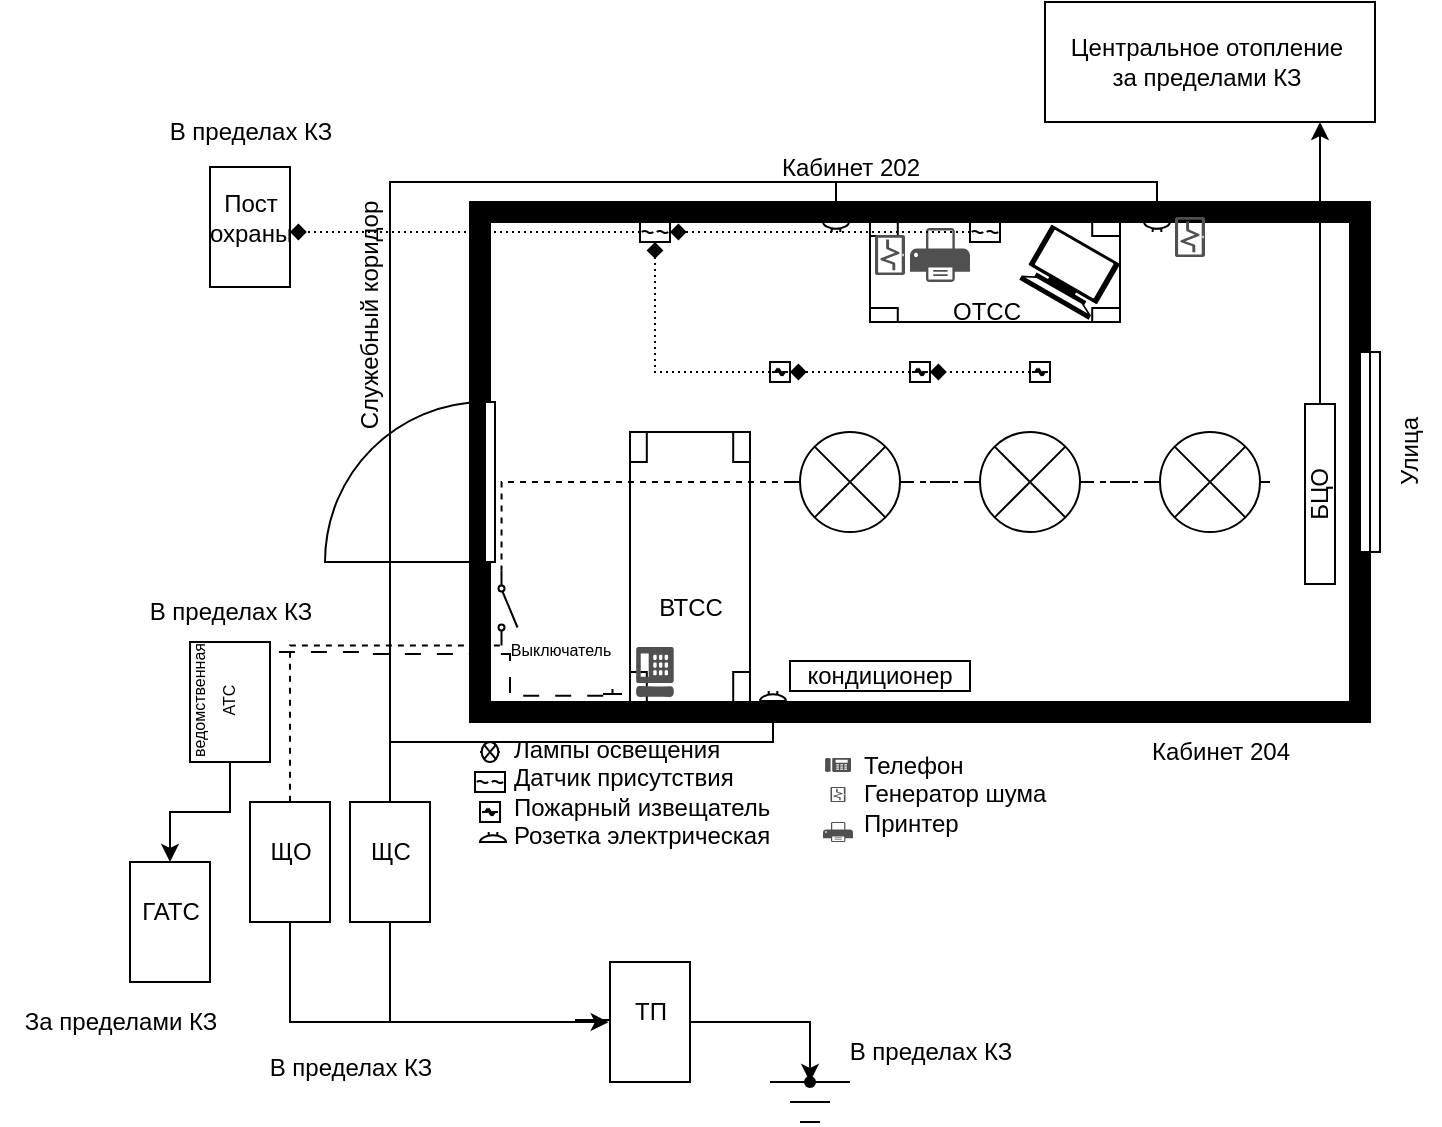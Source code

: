 <mxfile version="26.1.2">
  <diagram name="Страница — 1" id="oDKo9GKdf0j11t-g7U2y">
    <mxGraphModel dx="989" dy="552" grid="1" gridSize="10" guides="1" tooltips="1" connect="1" arrows="1" fold="1" page="1" pageScale="1" pageWidth="1169" pageHeight="827" math="0" shadow="0">
      <root>
        <mxCell id="0" />
        <mxCell id="1" parent="0" />
        <mxCell id="-pGwXgd0kDjmnPK5l3hb-1" value="" style="verticalLabelPosition=bottom;html=1;verticalAlign=top;align=center;shape=mxgraph.floorplan.room;fillColor=strokeColor;" vertex="1" parent="1">
          <mxGeometry x="280" y="280" width="450" height="260" as="geometry" />
        </mxCell>
        <mxCell id="-pGwXgd0kDjmnPK5l3hb-2" value="" style="verticalLabelPosition=bottom;html=1;verticalAlign=top;align=center;shape=mxgraph.floorplan.doorRight;aspect=fixed;rotation=90;" vertex="1" parent="1">
          <mxGeometry x="210" y="377.5" width="80" height="85" as="geometry" />
        </mxCell>
        <mxCell id="-pGwXgd0kDjmnPK5l3hb-3" value="" style="verticalLabelPosition=bottom;html=1;verticalAlign=top;align=center;shape=mxgraph.floorplan.window;rotation=-90;" vertex="1" parent="1">
          <mxGeometry x="680" y="400" width="100" height="10" as="geometry" />
        </mxCell>
        <mxCell id="-pGwXgd0kDjmnPK5l3hb-4" value="" style="verticalLabelPosition=bottom;html=1;verticalAlign=top;align=center;shape=mxgraph.floorplan.table;" vertex="1" parent="1">
          <mxGeometry x="480" y="290" width="125" height="50" as="geometry" />
        </mxCell>
        <mxCell id="-pGwXgd0kDjmnPK5l3hb-7" value="" style="verticalLabelPosition=bottom;html=1;verticalAlign=top;align=center;shape=mxgraph.floorplan.table;rotation=-90;" vertex="1" parent="1">
          <mxGeometry x="322.5" y="432.5" width="135" height="60" as="geometry" />
        </mxCell>
        <mxCell id="-pGwXgd0kDjmnPK5l3hb-16" value="" style="sketch=0;pointerEvents=1;shadow=0;dashed=0;html=1;strokeColor=none;fillColor=#505050;labelPosition=center;verticalLabelPosition=bottom;verticalAlign=top;outlineConnect=0;align=center;shape=mxgraph.office.devices.phone_digital;rotation=-90;" vertex="1" parent="1">
          <mxGeometry x="360" y="505.5" width="25" height="19" as="geometry" />
        </mxCell>
        <mxCell id="-pGwXgd0kDjmnPK5l3hb-20" value="" style="shape=mxgraph.signs.tech.computer;html=1;pointerEvents=1;fillColor=#000000;strokeColor=none;verticalLabelPosition=bottom;verticalAlign=top;align=center;rotation=30;" vertex="1" parent="1">
          <mxGeometry x="560.001" y="298.996" width="40" height="32" as="geometry" />
        </mxCell>
        <mxCell id="-pGwXgd0kDjmnPK5l3hb-21" value="Служебный коридор" style="text;html=1;align=center;verticalAlign=middle;resizable=0;points=[];autosize=1;strokeColor=none;fillColor=none;rotation=-90;" vertex="1" parent="1">
          <mxGeometry x="160" y="322" width="140" height="30" as="geometry" />
        </mxCell>
        <mxCell id="-pGwXgd0kDjmnPK5l3hb-22" value="Кабинет 202" style="text;html=1;align=center;verticalAlign=middle;resizable=0;points=[];autosize=1;strokeColor=none;fillColor=none;" vertex="1" parent="1">
          <mxGeometry x="425" y="248" width="90" height="30" as="geometry" />
        </mxCell>
        <mxCell id="-pGwXgd0kDjmnPK5l3hb-23" value="Кабинет 204" style="text;html=1;align=center;verticalAlign=middle;resizable=0;points=[];autosize=1;strokeColor=none;fillColor=none;" vertex="1" parent="1">
          <mxGeometry x="610" y="540" width="90" height="30" as="geometry" />
        </mxCell>
        <mxCell id="-pGwXgd0kDjmnPK5l3hb-24" value="" style="sketch=0;pointerEvents=1;shadow=0;dashed=0;html=1;strokeColor=none;labelPosition=center;verticalLabelPosition=bottom;verticalAlign=top;align=center;fillColor=#505050;shape=mxgraph.mscae.intune.device_health;rotation=-90;" vertex="1" parent="1">
          <mxGeometry x="480" y="299" width="20" height="15" as="geometry" />
        </mxCell>
        <mxCell id="-pGwXgd0kDjmnPK5l3hb-25" value="" style="sketch=0;pointerEvents=1;shadow=0;dashed=0;html=1;strokeColor=none;labelPosition=center;verticalLabelPosition=bottom;verticalAlign=top;align=center;fillColor=#505050;shape=mxgraph.mscae.intune.device_health;rotation=-90;" vertex="1" parent="1">
          <mxGeometry x="630" y="290" width="20" height="15" as="geometry" />
        </mxCell>
        <mxCell id="-pGwXgd0kDjmnPK5l3hb-26" value="Улица" style="text;html=1;align=center;verticalAlign=middle;resizable=0;points=[];autosize=1;strokeColor=none;fillColor=none;rotation=-90;" vertex="1" parent="1">
          <mxGeometry x="720" y="390" width="60" height="30" as="geometry" />
        </mxCell>
        <mxCell id="-pGwXgd0kDjmnPK5l3hb-114" value="" style="edgeStyle=orthogonalEdgeStyle;rounded=0;orthogonalLoop=1;jettySize=auto;html=1;dashed=1;endArrow=none;startFill=0;" edge="1" parent="1" source="-pGwXgd0kDjmnPK5l3hb-27" target="-pGwXgd0kDjmnPK5l3hb-28">
          <mxGeometry relative="1" as="geometry" />
        </mxCell>
        <mxCell id="-pGwXgd0kDjmnPK5l3hb-27" value="" style="pointerEvents=1;verticalLabelPosition=bottom;shadow=0;dashed=0;align=center;html=1;verticalAlign=top;shape=mxgraph.electrical.miscellaneous.light_bulb;" vertex="1" parent="1">
          <mxGeometry x="620" y="395" width="60" height="50" as="geometry" />
        </mxCell>
        <mxCell id="-pGwXgd0kDjmnPK5l3hb-115" value="" style="edgeStyle=orthogonalEdgeStyle;rounded=0;orthogonalLoop=1;jettySize=auto;html=1;dashed=1;endArrow=none;startFill=0;" edge="1" parent="1" source="-pGwXgd0kDjmnPK5l3hb-28" target="-pGwXgd0kDjmnPK5l3hb-29">
          <mxGeometry relative="1" as="geometry" />
        </mxCell>
        <mxCell id="-pGwXgd0kDjmnPK5l3hb-28" value="" style="pointerEvents=1;verticalLabelPosition=bottom;shadow=0;dashed=0;align=center;html=1;verticalAlign=top;shape=mxgraph.electrical.miscellaneous.light_bulb;" vertex="1" parent="1">
          <mxGeometry x="530" y="395" width="60" height="50" as="geometry" />
        </mxCell>
        <mxCell id="-pGwXgd0kDjmnPK5l3hb-116" style="edgeStyle=orthogonalEdgeStyle;rounded=0;orthogonalLoop=1;jettySize=auto;html=1;dashed=1;endArrow=none;startFill=0;entryX=0;entryY=0.8;entryDx=0;entryDy=0;" edge="1" parent="1" source="-pGwXgd0kDjmnPK5l3hb-29" target="-pGwXgd0kDjmnPK5l3hb-119">
          <mxGeometry relative="1" as="geometry">
            <mxPoint x="320" y="420" as="targetPoint" />
          </mxGeometry>
        </mxCell>
        <mxCell id="-pGwXgd0kDjmnPK5l3hb-29" value="" style="pointerEvents=1;verticalLabelPosition=bottom;shadow=0;dashed=0;align=center;html=1;verticalAlign=top;shape=mxgraph.electrical.miscellaneous.light_bulb;" vertex="1" parent="1">
          <mxGeometry x="440" y="395" width="60" height="50" as="geometry" />
        </mxCell>
        <mxCell id="-pGwXgd0kDjmnPK5l3hb-30" value="" style="sketch=0;pointerEvents=1;shadow=0;dashed=0;html=1;strokeColor=none;fillColor=#505050;labelPosition=center;verticalLabelPosition=bottom;verticalAlign=top;outlineConnect=0;align=center;shape=mxgraph.office.devices.printer;" vertex="1" parent="1">
          <mxGeometry x="500" y="293" width="30" height="27" as="geometry" />
        </mxCell>
        <mxCell id="-pGwXgd0kDjmnPK5l3hb-95" value="кондиционер" style="shape=rect;dashed=0;shadow=0;html=1;whiteSpace=wrap;" vertex="1" parent="1">
          <mxGeometry x="440" y="509.5" width="90" height="15" as="geometry" />
        </mxCell>
        <mxCell id="-pGwXgd0kDjmnPK5l3hb-96" value="" style="pointerEvents=1;verticalLabelPosition=bottom;shadow=0;dashed=0;align=center;html=1;verticalAlign=top;shape=mxgraph.electrical.miscellaneous.light_bulb;" vertex="1" parent="1">
          <mxGeometry x="285" y="550" width="10" height="10" as="geometry" />
        </mxCell>
        <mxCell id="-pGwXgd0kDjmnPK5l3hb-161" style="edgeStyle=orthogonalEdgeStyle;rounded=0;orthogonalLoop=1;jettySize=auto;html=1;dashed=1;dashPattern=1 2;endArrow=diamond;endFill=1;" edge="1" parent="1" source="-pGwXgd0kDjmnPK5l3hb-97">
          <mxGeometry relative="1" as="geometry">
            <mxPoint x="190" y="295" as="targetPoint" />
          </mxGeometry>
        </mxCell>
        <mxCell id="-pGwXgd0kDjmnPK5l3hb-97" value="" style="verticalLabelPosition=bottom;align=center;outlineConnect=0;dashed=0;html=1;verticalAlign=top;shape=mxgraph.pid.flow_sensors.ultrasonic;" vertex="1" parent="1">
          <mxGeometry x="365" y="290" width="15" height="10" as="geometry" />
        </mxCell>
        <mxCell id="-pGwXgd0kDjmnPK5l3hb-162" style="edgeStyle=orthogonalEdgeStyle;rounded=0;orthogonalLoop=1;jettySize=auto;html=1;dashed=1;dashPattern=1 2;endArrow=diamond;endFill=1;" edge="1" parent="1" source="-pGwXgd0kDjmnPK5l3hb-98" target="-pGwXgd0kDjmnPK5l3hb-97">
          <mxGeometry relative="1" as="geometry" />
        </mxCell>
        <mxCell id="-pGwXgd0kDjmnPK5l3hb-98" value="" style="verticalLabelPosition=bottom;align=center;outlineConnect=0;dashed=0;html=1;verticalAlign=top;shape=mxgraph.pid.flow_sensors.ultrasonic;" vertex="1" parent="1">
          <mxGeometry x="530" y="290" width="15" height="10" as="geometry" />
        </mxCell>
        <mxCell id="-pGwXgd0kDjmnPK5l3hb-100" value="" style="verticalLabelPosition=bottom;align=center;outlineConnect=0;dashed=0;html=1;verticalAlign=top;shape=mxgraph.pid.flow_sensors.ultrasonic;" vertex="1" parent="1">
          <mxGeometry x="282.5" y="565" width="15" height="10" as="geometry" />
        </mxCell>
        <mxCell id="-pGwXgd0kDjmnPK5l3hb-160" style="edgeStyle=orthogonalEdgeStyle;rounded=0;orthogonalLoop=1;jettySize=auto;html=1;dashed=1;dashPattern=1 2;endArrow=diamond;endFill=1;" edge="1" parent="1" source="-pGwXgd0kDjmnPK5l3hb-101" target="-pGwXgd0kDjmnPK5l3hb-97">
          <mxGeometry relative="1" as="geometry" />
        </mxCell>
        <mxCell id="-pGwXgd0kDjmnPK5l3hb-101" value="" style="verticalLabelPosition=bottom;align=center;outlineConnect=0;dashed=0;html=1;verticalAlign=top;shape=mxgraph.pid.flow_sensors.coriolis;" vertex="1" parent="1">
          <mxGeometry x="430" y="360" width="10" height="10" as="geometry" />
        </mxCell>
        <mxCell id="-pGwXgd0kDjmnPK5l3hb-102" value="" style="verticalLabelPosition=bottom;align=center;outlineConnect=0;dashed=0;html=1;verticalAlign=top;shape=mxgraph.pid.flow_sensors.coriolis;" vertex="1" parent="1">
          <mxGeometry x="500" y="360" width="10" height="10" as="geometry" />
        </mxCell>
        <mxCell id="-pGwXgd0kDjmnPK5l3hb-103" value="" style="verticalLabelPosition=bottom;align=center;outlineConnect=0;dashed=0;html=1;verticalAlign=top;shape=mxgraph.pid.flow_sensors.coriolis;" vertex="1" parent="1">
          <mxGeometry x="560" y="360" width="10" height="10" as="geometry" />
        </mxCell>
        <mxCell id="-pGwXgd0kDjmnPK5l3hb-104" value="" style="verticalLabelPosition=bottom;align=center;outlineConnect=0;dashed=0;html=1;verticalAlign=top;shape=mxgraph.pid.flow_sensors.coriolis;" vertex="1" parent="1">
          <mxGeometry x="285" y="580" width="10" height="10" as="geometry" />
        </mxCell>
        <mxCell id="-pGwXgd0kDjmnPK5l3hb-105" value="Лампы освещения&lt;div&gt;Датчик присутствия&lt;/div&gt;&lt;div style=&quot;&quot;&gt;Пожарный извещатель&lt;/div&gt;&lt;div style=&quot;&quot;&gt;Розетка электрическая&lt;/div&gt;" style="text;html=1;align=left;verticalAlign=middle;resizable=0;points=[];autosize=1;strokeColor=none;fillColor=none;" vertex="1" parent="1">
          <mxGeometry x="300" y="540" width="150" height="70" as="geometry" />
        </mxCell>
        <mxCell id="-pGwXgd0kDjmnPK5l3hb-106" value="" style="sketch=0;pointerEvents=1;shadow=0;dashed=0;html=1;strokeColor=none;fillColor=#505050;labelPosition=center;verticalLabelPosition=bottom;verticalAlign=top;outlineConnect=0;align=center;shape=mxgraph.office.devices.phone_digital;rotation=0;" vertex="1" parent="1">
          <mxGeometry x="457.5" y="558" width="13" height="7" as="geometry" />
        </mxCell>
        <mxCell id="-pGwXgd0kDjmnPK5l3hb-108" value="Телефон&lt;div&gt;Генератор шума&lt;/div&gt;&lt;div&gt;Принтер&lt;/div&gt;" style="text;html=1;align=left;verticalAlign=middle;resizable=0;points=[];autosize=1;strokeColor=none;fillColor=none;" vertex="1" parent="1">
          <mxGeometry x="475" y="546.25" width="110" height="60" as="geometry" />
        </mxCell>
        <mxCell id="-pGwXgd0kDjmnPK5l3hb-109" value="" style="sketch=0;pointerEvents=1;shadow=0;dashed=0;html=1;strokeColor=none;labelPosition=center;verticalLabelPosition=bottom;verticalAlign=top;align=center;fillColor=#505050;shape=mxgraph.mscae.intune.device_health;rotation=-90;" vertex="1" parent="1">
          <mxGeometry x="460.25" y="572.5" width="7.5" height="7.5" as="geometry" />
        </mxCell>
        <mxCell id="-pGwXgd0kDjmnPK5l3hb-110" value="ОТСС" style="text;html=1;align=center;verticalAlign=middle;resizable=0;points=[];autosize=1;strokeColor=none;fillColor=none;" vertex="1" parent="1">
          <mxGeometry x="507.5" y="320" width="60" height="30" as="geometry" />
        </mxCell>
        <mxCell id="-pGwXgd0kDjmnPK5l3hb-112" value="ВТСС" style="text;html=1;align=center;verticalAlign=middle;resizable=0;points=[];autosize=1;strokeColor=none;fillColor=none;" vertex="1" parent="1">
          <mxGeometry x="360" y="468" width="60" height="30" as="geometry" />
        </mxCell>
        <mxCell id="-pGwXgd0kDjmnPK5l3hb-113" value="" style="sketch=0;pointerEvents=1;shadow=0;dashed=0;html=1;strokeColor=none;fillColor=#505050;labelPosition=center;verticalLabelPosition=bottom;verticalAlign=top;outlineConnect=0;align=center;shape=mxgraph.office.devices.printer;" vertex="1" parent="1">
          <mxGeometry x="456.5" y="590" width="15" height="10" as="geometry" />
        </mxCell>
        <mxCell id="-pGwXgd0kDjmnPK5l3hb-120" value="" style="edgeStyle=orthogonalEdgeStyle;rounded=0;orthogonalLoop=1;jettySize=auto;html=1;exitX=1;exitY=0.8;exitDx=0;exitDy=0;dashed=1;endArrow=none;startFill=0;entryX=0.5;entryY=0;entryDx=0;entryDy=0;" edge="1" parent="1" target="-pGwXgd0kDjmnPK5l3hb-132">
          <mxGeometry relative="1" as="geometry">
            <mxPoint x="294.94" y="501.75" as="sourcePoint" />
            <mxPoint x="169.19" y="560" as="targetPoint" />
            <Array as="points">
              <mxPoint x="190" y="502" />
            </Array>
          </mxGeometry>
        </mxCell>
        <mxCell id="-pGwXgd0kDjmnPK5l3hb-119" value="" style="html=1;shape=mxgraph.electrical.electro-mechanical.singleSwitch;aspect=fixed;elSwitchState=off;rotation=90;" vertex="1" parent="1">
          <mxGeometry x="280" y="478" width="37.5" height="10" as="geometry" />
        </mxCell>
        <mxCell id="-pGwXgd0kDjmnPK5l3hb-129" value="" style="edgeStyle=orthogonalEdgeStyle;rounded=0;orthogonalLoop=1;jettySize=auto;html=1;endArrow=none;startFill=0;" edge="1" parent="1" source="-pGwXgd0kDjmnPK5l3hb-121">
          <mxGeometry relative="1" as="geometry">
            <mxPoint x="240" y="580" as="targetPoint" />
            <Array as="points">
              <mxPoint x="432" y="550" />
              <mxPoint x="240" y="550" />
              <mxPoint x="240" y="580" />
            </Array>
          </mxGeometry>
        </mxCell>
        <mxCell id="-pGwXgd0kDjmnPK5l3hb-121" value="" style="pointerEvents=1;verticalLabelPosition=bottom;shadow=0;dashed=0;align=center;html=1;verticalAlign=top;shape=mxgraph.electrical.electro-mechanical.buzzer;direction=north;" vertex="1" parent="1">
          <mxGeometry x="425" y="524.5" width="13" height="5" as="geometry" />
        </mxCell>
        <mxCell id="-pGwXgd0kDjmnPK5l3hb-128" value="" style="edgeStyle=orthogonalEdgeStyle;rounded=0;orthogonalLoop=1;jettySize=auto;html=1;endArrow=none;startFill=0;" edge="1" parent="1" source="-pGwXgd0kDjmnPK5l3hb-122">
          <mxGeometry relative="1" as="geometry">
            <mxPoint x="240" y="580" as="targetPoint" />
            <Array as="points">
              <mxPoint x="463" y="270" />
              <mxPoint x="240" y="270" />
              <mxPoint x="240" y="580" />
            </Array>
          </mxGeometry>
        </mxCell>
        <mxCell id="-pGwXgd0kDjmnPK5l3hb-122" value="" style="pointerEvents=1;verticalLabelPosition=bottom;shadow=0;dashed=0;align=center;html=1;verticalAlign=top;shape=mxgraph.electrical.electro-mechanical.buzzer;direction=north;rotation=-180;" vertex="1" parent="1">
          <mxGeometry x="456.5" y="290" width="13" height="5" as="geometry" />
        </mxCell>
        <mxCell id="-pGwXgd0kDjmnPK5l3hb-127" value="" style="edgeStyle=orthogonalEdgeStyle;rounded=0;orthogonalLoop=1;jettySize=auto;html=1;entryX=0;entryY=0.5;entryDx=0;entryDy=0;entryPerimeter=0;" edge="1" parent="1" source="-pGwXgd0kDjmnPK5l3hb-123" target="-pGwXgd0kDjmnPK5l3hb-122">
          <mxGeometry relative="1" as="geometry">
            <Array as="points">
              <mxPoint x="624" y="270" />
              <mxPoint x="463" y="270" />
            </Array>
          </mxGeometry>
        </mxCell>
        <mxCell id="-pGwXgd0kDjmnPK5l3hb-123" value="" style="pointerEvents=1;verticalLabelPosition=bottom;shadow=0;dashed=0;align=center;html=1;verticalAlign=top;shape=mxgraph.electrical.electro-mechanical.buzzer;direction=north;rotation=-180;" vertex="1" parent="1">
          <mxGeometry x="617" y="290" width="13" height="5" as="geometry" />
        </mxCell>
        <mxCell id="-pGwXgd0kDjmnPK5l3hb-124" value="" style="pointerEvents=1;verticalLabelPosition=bottom;shadow=0;dashed=0;align=center;html=1;verticalAlign=top;shape=mxgraph.electrical.electro-mechanical.buzzer;direction=north;" vertex="1" parent="1">
          <mxGeometry x="285" y="595" width="13" height="5" as="geometry" />
        </mxCell>
        <mxCell id="-pGwXgd0kDjmnPK5l3hb-125" value="&lt;font style=&quot;font-size: 8px;&quot;&gt;Выключатель&lt;/font&gt;" style="text;html=1;align=center;verticalAlign=middle;resizable=0;points=[];autosize=1;strokeColor=none;fillColor=none;" vertex="1" parent="1">
          <mxGeometry x="290" y="488" width="70" height="30" as="geometry" />
        </mxCell>
        <mxCell id="-pGwXgd0kDjmnPK5l3hb-137" value="" style="edgeStyle=orthogonalEdgeStyle;rounded=0;orthogonalLoop=1;jettySize=auto;html=1;entryX=-0.016;entryY=0.669;entryDx=0;entryDy=0;entryPerimeter=0;" edge="1" parent="1" source="-pGwXgd0kDjmnPK5l3hb-131" target="-pGwXgd0kDjmnPK5l3hb-139">
          <mxGeometry relative="1" as="geometry">
            <Array as="points">
              <mxPoint x="240" y="690" />
              <mxPoint x="333" y="690" />
            </Array>
          </mxGeometry>
        </mxCell>
        <mxCell id="-pGwXgd0kDjmnPK5l3hb-131" value="" style="rounded=0;whiteSpace=wrap;html=1;" vertex="1" parent="1">
          <mxGeometry x="220" y="580" width="40" height="60" as="geometry" />
        </mxCell>
        <mxCell id="-pGwXgd0kDjmnPK5l3hb-130" value="ЩС" style="text;html=1;align=center;verticalAlign=middle;resizable=0;points=[];autosize=1;strokeColor=none;fillColor=none;" vertex="1" parent="1">
          <mxGeometry x="220" y="590" width="40" height="30" as="geometry" />
        </mxCell>
        <mxCell id="-pGwXgd0kDjmnPK5l3hb-135" value="" style="edgeStyle=orthogonalEdgeStyle;rounded=0;orthogonalLoop=1;jettySize=auto;html=1;endArrow=none;startFill=0;" edge="1" parent="1" source="-pGwXgd0kDjmnPK5l3hb-132">
          <mxGeometry relative="1" as="geometry">
            <mxPoint x="350" y="690" as="targetPoint" />
            <Array as="points">
              <mxPoint x="190" y="690" />
              <mxPoint x="333" y="690" />
              <mxPoint x="350" y="689" />
            </Array>
          </mxGeometry>
        </mxCell>
        <mxCell id="-pGwXgd0kDjmnPK5l3hb-132" value="" style="rounded=0;whiteSpace=wrap;html=1;" vertex="1" parent="1">
          <mxGeometry x="170" y="580" width="40" height="60" as="geometry" />
        </mxCell>
        <mxCell id="-pGwXgd0kDjmnPK5l3hb-133" value="ЩО" style="text;html=1;align=center;verticalAlign=middle;resizable=0;points=[];autosize=1;strokeColor=none;fillColor=none;" vertex="1" parent="1">
          <mxGeometry x="170" y="590" width="40" height="30" as="geometry" />
        </mxCell>
        <mxCell id="-pGwXgd0kDjmnPK5l3hb-141" value="" style="edgeStyle=orthogonalEdgeStyle;rounded=0;orthogonalLoop=1;jettySize=auto;html=1;" edge="1" parent="1" source="-pGwXgd0kDjmnPK5l3hb-138" target="-pGwXgd0kDjmnPK5l3hb-140">
          <mxGeometry relative="1" as="geometry">
            <Array as="points">
              <mxPoint x="450" y="690" />
              <mxPoint x="450" y="720" />
            </Array>
          </mxGeometry>
        </mxCell>
        <mxCell id="-pGwXgd0kDjmnPK5l3hb-138" value="" style="rounded=0;whiteSpace=wrap;html=1;" vertex="1" parent="1">
          <mxGeometry x="350" y="660" width="40" height="60" as="geometry" />
        </mxCell>
        <mxCell id="-pGwXgd0kDjmnPK5l3hb-139" value="ТП" style="text;html=1;align=center;verticalAlign=middle;resizable=0;points=[];autosize=1;strokeColor=none;fillColor=none;" vertex="1" parent="1">
          <mxGeometry x="350" y="670" width="40" height="30" as="geometry" />
        </mxCell>
        <mxCell id="-pGwXgd0kDjmnPK5l3hb-140" value="" style="shape=waypoint;sketch=0;size=6;pointerEvents=1;points=[];fillColor=default;resizable=0;rotatable=0;perimeter=centerPerimeter;snapToPoint=1;rounded=0;" vertex="1" parent="1">
          <mxGeometry x="440" y="710" width="20" height="20" as="geometry" />
        </mxCell>
        <mxCell id="-pGwXgd0kDjmnPK5l3hb-142" value="" style="endArrow=none;html=1;rounded=0;" edge="1" parent="1">
          <mxGeometry width="50" height="50" relative="1" as="geometry">
            <mxPoint x="430" y="720" as="sourcePoint" />
            <mxPoint x="470" y="720" as="targetPoint" />
          </mxGeometry>
        </mxCell>
        <mxCell id="-pGwXgd0kDjmnPK5l3hb-143" value="" style="endArrow=none;html=1;rounded=0;" edge="1" parent="1">
          <mxGeometry width="50" height="50" relative="1" as="geometry">
            <mxPoint x="440" y="730" as="sourcePoint" />
            <mxPoint x="460" y="730" as="targetPoint" />
          </mxGeometry>
        </mxCell>
        <mxCell id="-pGwXgd0kDjmnPK5l3hb-144" value="" style="endArrow=none;html=1;rounded=0;" edge="1" parent="1">
          <mxGeometry width="50" height="50" relative="1" as="geometry">
            <mxPoint x="445" y="740" as="sourcePoint" />
            <mxPoint x="455" y="740" as="targetPoint" />
          </mxGeometry>
        </mxCell>
        <mxCell id="-pGwXgd0kDjmnPK5l3hb-145" value="В пределах КЗ" style="text;html=1;align=center;verticalAlign=middle;resizable=0;points=[];autosize=1;strokeColor=none;fillColor=none;" vertex="1" parent="1">
          <mxGeometry x="170" y="698" width="100" height="30" as="geometry" />
        </mxCell>
        <mxCell id="-pGwXgd0kDjmnPK5l3hb-146" value="В пределах КЗ" style="text;html=1;align=center;verticalAlign=middle;resizable=0;points=[];autosize=1;strokeColor=none;fillColor=none;" vertex="1" parent="1">
          <mxGeometry x="460" y="690" width="100" height="30" as="geometry" />
        </mxCell>
        <mxCell id="-pGwXgd0kDjmnPK5l3hb-148" value="" style="edgeStyle=orthogonalEdgeStyle;rounded=0;orthogonalLoop=1;jettySize=auto;html=1;dashed=1;dashPattern=8 8;entryX=0.499;entryY=1.03;entryDx=0;entryDy=0;entryPerimeter=0;" edge="1" parent="1">
          <mxGeometry relative="1" as="geometry">
            <mxPoint x="346.6" y="526.901" as="sourcePoint" />
            <mxPoint x="160.0" y="503.05" as="targetPoint" />
            <Array as="points">
              <mxPoint x="300" y="527.05" />
              <mxPoint x="300" y="506.05" />
              <mxPoint x="230" y="506.05" />
              <mxPoint x="230" y="505.05" />
              <mxPoint x="160" y="505.05" />
            </Array>
          </mxGeometry>
        </mxCell>
        <mxCell id="-pGwXgd0kDjmnPK5l3hb-147" value="" style="shape=mxgraph.pid.apparatus_elements.socket,_connection_nozzle;html=1;pointerEvents=1;align=center;verticalLabelPosition=bottom;verticalAlign=top;dashed=0;rotation=90;" vertex="1" parent="1">
          <mxGeometry x="350" y="520" width="2.5" height="9.5" as="geometry" />
        </mxCell>
        <mxCell id="-pGwXgd0kDjmnPK5l3hb-151" value="" style="edgeStyle=orthogonalEdgeStyle;rounded=0;orthogonalLoop=1;jettySize=auto;html=1;entryX=0.5;entryY=0;entryDx=0;entryDy=0;" edge="1" parent="1" source="-pGwXgd0kDjmnPK5l3hb-149" target="-pGwXgd0kDjmnPK5l3hb-153">
          <mxGeometry relative="1" as="geometry">
            <mxPoint x="120" y="600" as="targetPoint" />
          </mxGeometry>
        </mxCell>
        <mxCell id="-pGwXgd0kDjmnPK5l3hb-149" value="" style="rounded=0;whiteSpace=wrap;html=1;" vertex="1" parent="1">
          <mxGeometry x="140" y="500" width="40" height="60" as="geometry" />
        </mxCell>
        <mxCell id="-pGwXgd0kDjmnPK5l3hb-150" value="&lt;font style=&quot;font-size: 8px;&quot;&gt;ведомственная&lt;/font&gt;&lt;div&gt;&lt;font style=&quot;font-size: 8px;&quot;&gt;АТС&lt;/font&gt;&lt;/div&gt;" style="text;html=1;align=center;verticalAlign=middle;resizable=0;points=[];autosize=1;strokeColor=none;fillColor=none;rotation=-90;" vertex="1" parent="1">
          <mxGeometry x="110" y="509.5" width="80" height="40" as="geometry" />
        </mxCell>
        <mxCell id="-pGwXgd0kDjmnPK5l3hb-153" value="" style="rounded=0;whiteSpace=wrap;html=1;" vertex="1" parent="1">
          <mxGeometry x="110" y="610" width="40" height="60" as="geometry" />
        </mxCell>
        <mxCell id="-pGwXgd0kDjmnPK5l3hb-154" value="ГАТС" style="text;html=1;align=center;verticalAlign=middle;resizable=0;points=[];autosize=1;strokeColor=none;fillColor=none;" vertex="1" parent="1">
          <mxGeometry x="105" y="620" width="50" height="30" as="geometry" />
        </mxCell>
        <mxCell id="-pGwXgd0kDjmnPK5l3hb-155" value="В пределах КЗ" style="text;html=1;align=center;verticalAlign=middle;resizable=0;points=[];autosize=1;strokeColor=none;fillColor=none;" vertex="1" parent="1">
          <mxGeometry x="110" y="470" width="100" height="30" as="geometry" />
        </mxCell>
        <mxCell id="-pGwXgd0kDjmnPK5l3hb-156" value="За пределами КЗ" style="text;html=1;align=center;verticalAlign=middle;resizable=0;points=[];autosize=1;strokeColor=none;fillColor=none;" vertex="1" parent="1">
          <mxGeometry x="45" y="675" width="120" height="30" as="geometry" />
        </mxCell>
        <mxCell id="-pGwXgd0kDjmnPK5l3hb-158" style="edgeStyle=orthogonalEdgeStyle;rounded=0;orthogonalLoop=1;jettySize=auto;html=1;entryX=1;entryY=0.5;entryDx=0;entryDy=0;entryPerimeter=0;dashed=1;dashPattern=1 2;endArrow=diamond;endFill=1;" edge="1" parent="1" source="-pGwXgd0kDjmnPK5l3hb-103" target="-pGwXgd0kDjmnPK5l3hb-102">
          <mxGeometry relative="1" as="geometry" />
        </mxCell>
        <mxCell id="-pGwXgd0kDjmnPK5l3hb-159" style="edgeStyle=orthogonalEdgeStyle;rounded=0;orthogonalLoop=1;jettySize=auto;html=1;entryX=1;entryY=0.5;entryDx=0;entryDy=0;entryPerimeter=0;dashed=1;dashPattern=1 2;endArrow=diamond;endFill=1;" edge="1" parent="1" source="-pGwXgd0kDjmnPK5l3hb-102" target="-pGwXgd0kDjmnPK5l3hb-101">
          <mxGeometry relative="1" as="geometry" />
        </mxCell>
        <mxCell id="-pGwXgd0kDjmnPK5l3hb-163" value="" style="rounded=0;whiteSpace=wrap;html=1;" vertex="1" parent="1">
          <mxGeometry x="150" y="262.5" width="40" height="60" as="geometry" />
        </mxCell>
        <mxCell id="-pGwXgd0kDjmnPK5l3hb-164" value="Пост&lt;br&gt;охраны" style="text;html=1;align=center;verticalAlign=middle;resizable=0;points=[];autosize=1;strokeColor=none;fillColor=none;" vertex="1" parent="1">
          <mxGeometry x="140" y="267.5" width="60" height="40" as="geometry" />
        </mxCell>
        <mxCell id="-pGwXgd0kDjmnPK5l3hb-165" value="В пределах КЗ" style="text;html=1;align=center;verticalAlign=middle;resizable=0;points=[];autosize=1;strokeColor=none;fillColor=none;" vertex="1" parent="1">
          <mxGeometry x="120" y="230" width="100" height="30" as="geometry" />
        </mxCell>
        <mxCell id="-pGwXgd0kDjmnPK5l3hb-168" value="" style="edgeStyle=orthogonalEdgeStyle;rounded=0;orthogonalLoop=1;jettySize=auto;html=1;" edge="1" parent="1" source="-pGwXgd0kDjmnPK5l3hb-166">
          <mxGeometry relative="1" as="geometry">
            <mxPoint x="705" y="240" as="targetPoint" />
          </mxGeometry>
        </mxCell>
        <mxCell id="-pGwXgd0kDjmnPK5l3hb-166" value="БЦО" style="shape=rect;dashed=0;shadow=0;html=1;whiteSpace=wrap;rotation=-90;" vertex="1" parent="1">
          <mxGeometry x="660" y="418.5" width="90" height="15" as="geometry" />
        </mxCell>
        <mxCell id="-pGwXgd0kDjmnPK5l3hb-171" value="" style="rounded=0;whiteSpace=wrap;html=1;" vertex="1" parent="1">
          <mxGeometry x="567.5" y="180" width="165" height="60" as="geometry" />
        </mxCell>
        <mxCell id="-pGwXgd0kDjmnPK5l3hb-172" value="Центральное отопление&lt;br&gt;за пределами КЗ" style="text;html=1;align=center;verticalAlign=middle;resizable=0;points=[];autosize=1;strokeColor=none;fillColor=none;" vertex="1" parent="1">
          <mxGeometry x="567.5" y="190" width="160" height="40" as="geometry" />
        </mxCell>
      </root>
    </mxGraphModel>
  </diagram>
</mxfile>
